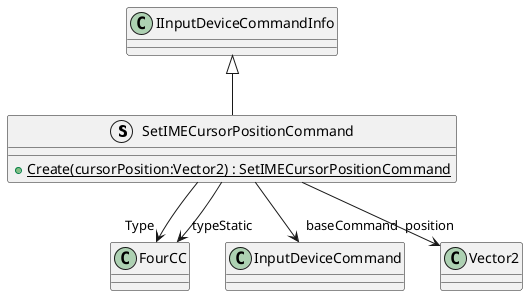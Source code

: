 @startuml
struct SetIMECursorPositionCommand {
    + {static} Create(cursorPosition:Vector2) : SetIMECursorPositionCommand
}
IInputDeviceCommandInfo <|-- SetIMECursorPositionCommand
SetIMECursorPositionCommand --> "Type" FourCC
SetIMECursorPositionCommand --> "baseCommand" InputDeviceCommand
SetIMECursorPositionCommand --> "position" Vector2
SetIMECursorPositionCommand --> "typeStatic" FourCC
@enduml
